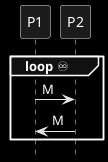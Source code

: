 @startuml
hide footbox
skinparam monochrome reverse

group loop ♾
    P1->P2: M
    P2->P1: M
end

@enduml


